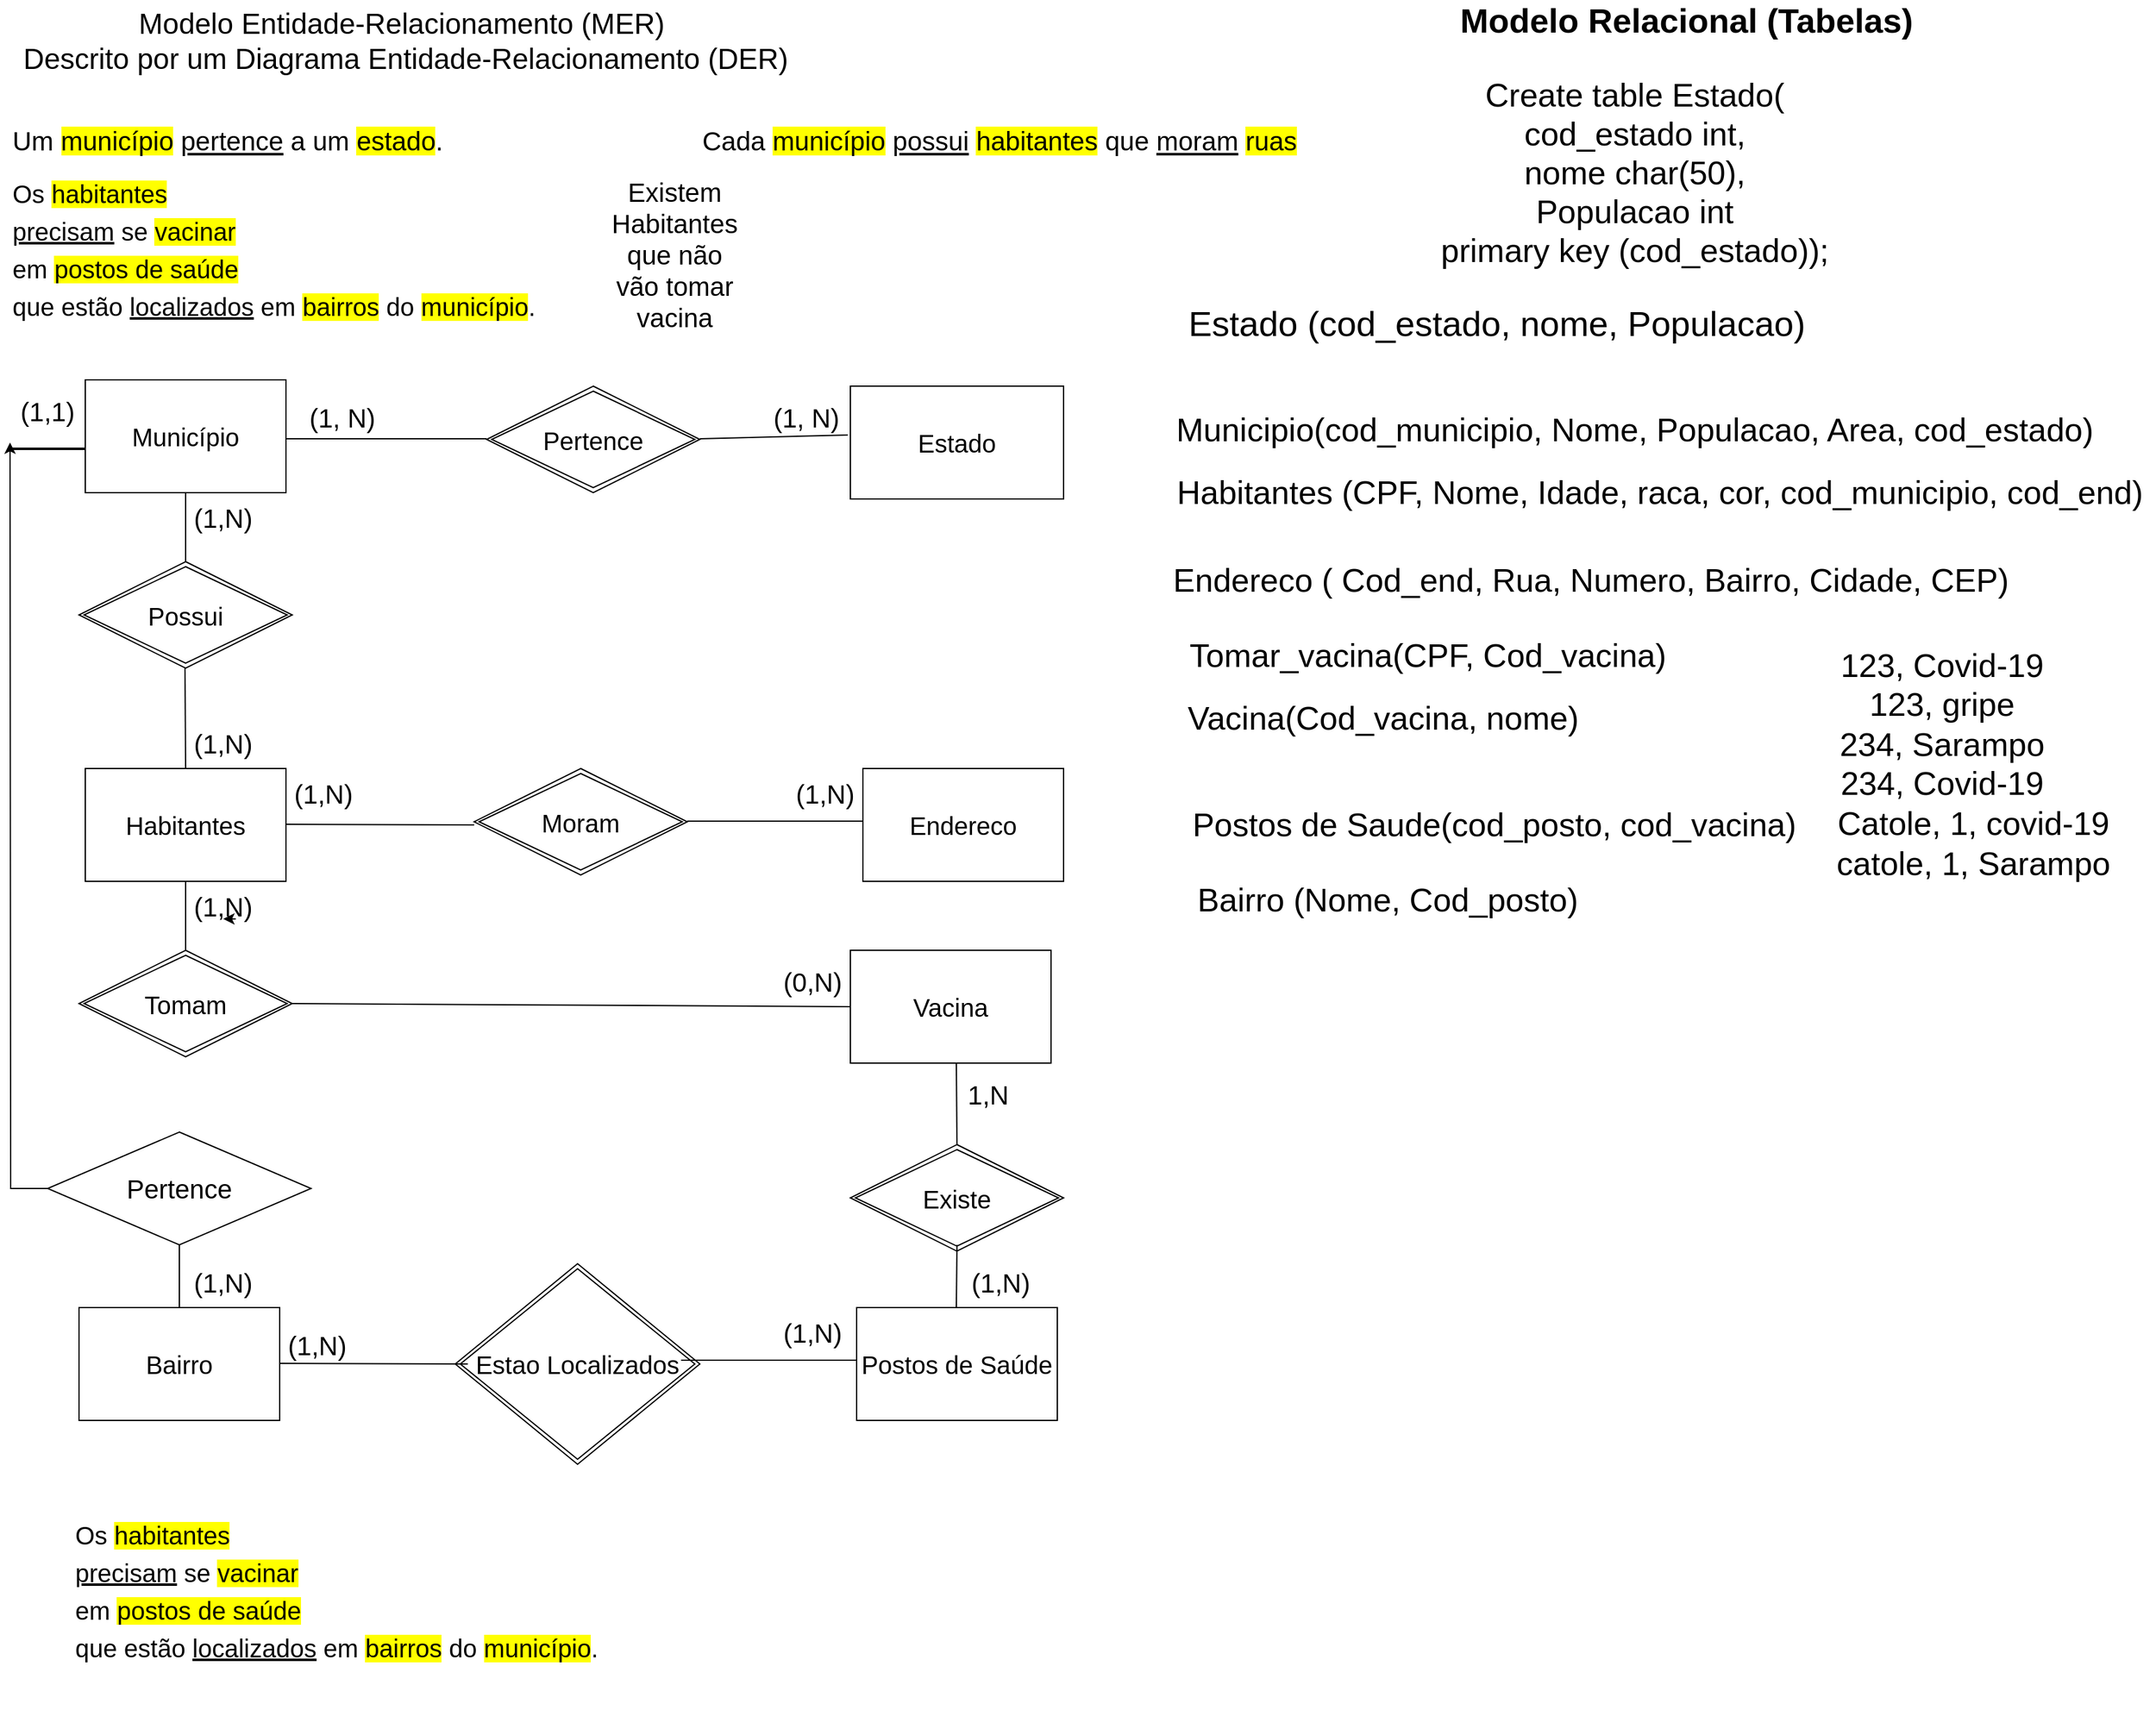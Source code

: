 <mxfile version="13.9.3" type="github" pages="2">
  <diagram id="R2lEEEUBdFMjLlhIrx00" name="DER-EstudoDirigido">
    <mxGraphModel dx="1426" dy="803" grid="1" gridSize="10" guides="1" tooltips="1" connect="1" arrows="1" fold="1" page="1" pageScale="1" pageWidth="2336" pageHeight="1654" math="0" shadow="0" extFonts="Permanent Marker^https://fonts.googleapis.com/css?family=Permanent+Marker">
      <root>
        <mxCell id="0" />
        <mxCell id="1" parent="0" />
        <mxCell id="zWw6YbuoIhfkc-IctaTn-1" value="Município" style="whiteSpace=wrap;html=1;align=center;fontSize=20;" parent="1" vertex="1">
          <mxGeometry x="130" y="320" width="160" height="90" as="geometry" />
        </mxCell>
        <mxCell id="zWw6YbuoIhfkc-IctaTn-2" value="Pertence" style="shape=rhombus;double=1;perimeter=rhombusPerimeter;whiteSpace=wrap;html=1;align=center;fontSize=20;" parent="1" vertex="1">
          <mxGeometry x="450" y="325" width="170" height="85" as="geometry" />
        </mxCell>
        <mxCell id="zWw6YbuoIhfkc-IctaTn-4" value="&lt;span lang=&quot;PT-BR&quot; style=&quot;font-size: 21px; font-family: calibri, sans-serif;&quot;&gt;Um &lt;span style=&quot;background: yellow; font-size: 21px;&quot;&gt;município&lt;/span&gt; &lt;u style=&quot;font-size: 21px;&quot;&gt;pertence&lt;/u&gt; a um &lt;span style=&quot;background: yellow; font-size: 21px;&quot;&gt;estado&lt;/span&gt;. &lt;/span&gt;" style="text;whiteSpace=wrap;html=1;fontSize=21;" parent="1" vertex="1">
          <mxGeometry x="70" y="110" width="450" height="40" as="geometry" />
        </mxCell>
        <mxCell id="zWw6YbuoIhfkc-IctaTn-5" value="&lt;span lang=&quot;PT-BR&quot; style=&quot;font-size: 21px; font-family: calibri, sans-serif;&quot;&gt;Cada &lt;span style=&quot;background: yellow; font-size: 21px;&quot;&gt;município&lt;/span&gt; &lt;u style=&quot;font-size: 21px;&quot;&gt;possui&lt;/u&gt; &lt;span style=&quot;background: yellow; font-size: 21px;&quot;&gt;habitantes&lt;/span&gt; que &lt;u style=&quot;font-size: 21px;&quot;&gt;moram&lt;/u&gt; &lt;span style=&quot;background: yellow; font-size: 21px;&quot;&gt;ruas&lt;/span&gt;&lt;/span&gt;" style="text;whiteSpace=wrap;html=1;fontSize=21;" parent="1" vertex="1">
          <mxGeometry x="620" y="110" width="590" height="40" as="geometry" />
        </mxCell>
        <mxCell id="zWw6YbuoIhfkc-IctaTn-6" value="&lt;p class=&quot;MsoNormal&quot; style=&quot;line-height: 150%&quot;&gt;&lt;span lang=&quot;PT-BR&quot;&gt;Os &lt;span style=&quot;background: yellow&quot;&gt;habitantes&lt;/span&gt;&#xa;&lt;u&gt;precisam&lt;/u&gt; se &lt;span style=&quot;background: yellow&quot;&gt;vacinar&lt;/span&gt;&#xa;em &lt;span style=&quot;background: yellow&quot;&gt;postos de saúde&lt;/span&gt;&#xa;que estão &lt;u&gt;localizados&lt;/u&gt; em &lt;span style=&quot;background: yellow&quot;&gt;bairros&lt;/span&gt; do &lt;span style=&quot;background: yellow&quot;&gt;município&lt;/span&gt;.&lt;/span&gt;&lt;/p&gt;" style="text;whiteSpace=wrap;html=1;fontSize=20;" parent="1" vertex="1">
          <mxGeometry x="70" y="130" width="1010" height="180" as="geometry" />
        </mxCell>
        <mxCell id="zWw6YbuoIhfkc-IctaTn-8" value="Estado" style="whiteSpace=wrap;html=1;align=center;fontSize=20;" parent="1" vertex="1">
          <mxGeometry x="740" y="325" width="170" height="90" as="geometry" />
        </mxCell>
        <mxCell id="zWw6YbuoIhfkc-IctaTn-13" value="" style="endArrow=none;html=1;rounded=0;fontSize=21;" parent="1" edge="1">
          <mxGeometry relative="1" as="geometry">
            <mxPoint x="290" y="367" as="sourcePoint" />
            <mxPoint x="450" y="367" as="targetPoint" />
          </mxGeometry>
        </mxCell>
        <mxCell id="zWw6YbuoIhfkc-IctaTn-14" value="" style="endArrow=none;html=1;rounded=0;fontSize=21;entryX=-0.012;entryY=0.433;entryDx=0;entryDy=0;entryPerimeter=0;" parent="1" target="zWw6YbuoIhfkc-IctaTn-8" edge="1">
          <mxGeometry relative="1" as="geometry">
            <mxPoint x="620" y="367" as="sourcePoint" />
            <mxPoint x="750" y="367" as="targetPoint" />
          </mxGeometry>
        </mxCell>
        <mxCell id="zWw6YbuoIhfkc-IctaTn-17" value="Habitantes" style="whiteSpace=wrap;html=1;align=center;fontSize=20;" parent="1" vertex="1">
          <mxGeometry x="130" y="630" width="160" height="90" as="geometry" />
        </mxCell>
        <mxCell id="zWw6YbuoIhfkc-IctaTn-18" value="Endereco" style="whiteSpace=wrap;html=1;align=center;fontSize=20;" parent="1" vertex="1">
          <mxGeometry x="750" y="630" width="160" height="90" as="geometry" />
        </mxCell>
        <mxCell id="zWw6YbuoIhfkc-IctaTn-19" value="Moram" style="shape=rhombus;double=1;perimeter=rhombusPerimeter;whiteSpace=wrap;html=1;align=center;fontSize=20;" parent="1" vertex="1">
          <mxGeometry x="440" y="630" width="170" height="85" as="geometry" />
        </mxCell>
        <mxCell id="zWw6YbuoIhfkc-IctaTn-20" value="Possui" style="shape=rhombus;double=1;perimeter=rhombusPerimeter;whiteSpace=wrap;html=1;align=center;fontSize=20;" parent="1" vertex="1">
          <mxGeometry x="125" y="465" width="170" height="85" as="geometry" />
        </mxCell>
        <mxCell id="zWw6YbuoIhfkc-IctaTn-23" value="" style="endArrow=none;html=1;rounded=0;fontSize=21;exitX=0.5;exitY=1;exitDx=0;exitDy=0;" parent="1" source="zWw6YbuoIhfkc-IctaTn-1" target="zWw6YbuoIhfkc-IctaTn-20" edge="1">
          <mxGeometry relative="1" as="geometry">
            <mxPoint x="220" y="420" as="sourcePoint" />
            <mxPoint x="340" y="420" as="targetPoint" />
          </mxGeometry>
        </mxCell>
        <mxCell id="zWw6YbuoIhfkc-IctaTn-24" value="" style="endArrow=none;html=1;rounded=0;fontSize=21;exitX=0.5;exitY=1;exitDx=0;exitDy=0;entryX=0.5;entryY=0;entryDx=0;entryDy=0;" parent="1" target="zWw6YbuoIhfkc-IctaTn-17" edge="1">
          <mxGeometry relative="1" as="geometry">
            <mxPoint x="209.5" y="550" as="sourcePoint" />
            <mxPoint x="209.5" y="605" as="targetPoint" />
          </mxGeometry>
        </mxCell>
        <mxCell id="zWw6YbuoIhfkc-IctaTn-25" value="" style="endArrow=none;html=1;rounded=0;fontSize=21;" parent="1" edge="1">
          <mxGeometry relative="1" as="geometry">
            <mxPoint x="290" y="674.5" as="sourcePoint" />
            <mxPoint x="440" y="675" as="targetPoint" />
          </mxGeometry>
        </mxCell>
        <mxCell id="zWw6YbuoIhfkc-IctaTn-26" value="" style="endArrow=none;html=1;rounded=0;fontSize=21;" parent="1" edge="1">
          <mxGeometry relative="1" as="geometry">
            <mxPoint x="610" y="672" as="sourcePoint" />
            <mxPoint x="750" y="672" as="targetPoint" />
          </mxGeometry>
        </mxCell>
        <mxCell id="zWw6YbuoIhfkc-IctaTn-30" value="Vacina" style="whiteSpace=wrap;html=1;align=center;fontSize=20;" parent="1" vertex="1">
          <mxGeometry x="740" y="775" width="160" height="90" as="geometry" />
        </mxCell>
        <mxCell id="zWw6YbuoIhfkc-IctaTn-31" value="Tomam" style="shape=rhombus;double=1;perimeter=rhombusPerimeter;whiteSpace=wrap;html=1;align=center;fontSize=20;" parent="1" vertex="1">
          <mxGeometry x="125" y="775" width="170" height="85" as="geometry" />
        </mxCell>
        <mxCell id="zWw6YbuoIhfkc-IctaTn-32" value="" style="endArrow=none;html=1;rounded=0;fontSize=21;exitX=0.5;exitY=1;exitDx=0;exitDy=0;" parent="1" target="zWw6YbuoIhfkc-IctaTn-31" edge="1">
          <mxGeometry relative="1" as="geometry">
            <mxPoint x="210" y="720" as="sourcePoint" />
            <mxPoint x="340" y="730" as="targetPoint" />
          </mxGeometry>
        </mxCell>
        <mxCell id="zWw6YbuoIhfkc-IctaTn-33" value="" style="endArrow=none;html=1;rounded=0;fontSize=21;exitX=1;exitY=0.5;exitDx=0;exitDy=0;" parent="1" source="zWw6YbuoIhfkc-IctaTn-31" edge="1">
          <mxGeometry relative="1" as="geometry">
            <mxPoint x="300" y="820" as="sourcePoint" />
            <mxPoint x="740" y="820" as="targetPoint" />
          </mxGeometry>
        </mxCell>
        <mxCell id="zWw6YbuoIhfkc-IctaTn-35" value="Postos de Saúde" style="whiteSpace=wrap;html=1;align=center;fontSize=20;" parent="1" vertex="1">
          <mxGeometry x="745" y="1060" width="160" height="90" as="geometry" />
        </mxCell>
        <mxCell id="zWw6YbuoIhfkc-IctaTn-36" value="Existe" style="shape=rhombus;double=1;perimeter=rhombusPerimeter;whiteSpace=wrap;html=1;align=center;fontSize=20;" parent="1" vertex="1">
          <mxGeometry x="740" y="930" width="170" height="85" as="geometry" />
        </mxCell>
        <mxCell id="zWw6YbuoIhfkc-IctaTn-40" value="&lt;p class=&quot;MsoNormal&quot; style=&quot;line-height: 150%&quot;&gt;&lt;span lang=&quot;PT-BR&quot;&gt;Os &lt;span style=&quot;background: yellow&quot;&gt;habitantes&lt;/span&gt;&#xa;&lt;u&gt;precisam&lt;/u&gt; se &lt;span style=&quot;background: yellow&quot;&gt;vacinar&lt;/span&gt;&#xa;em &lt;span style=&quot;background: yellow&quot;&gt;postos de saúde&lt;/span&gt;&#xa;que estão &lt;u&gt;localizados&lt;/u&gt; em &lt;span style=&quot;background: yellow&quot;&gt;bairros&lt;/span&gt; do &lt;span style=&quot;background: yellow&quot;&gt;município&lt;/span&gt;.&lt;/span&gt;&lt;/p&gt;" style="text;whiteSpace=wrap;html=1;fontSize=20;" parent="1" vertex="1">
          <mxGeometry x="120" y="1200" width="1010" height="180" as="geometry" />
        </mxCell>
        <mxCell id="zWw6YbuoIhfkc-IctaTn-42" value="" style="endArrow=none;html=1;rounded=0;fontSize=21;exitX=0.5;exitY=1;exitDx=0;exitDy=0;entryX=0.5;entryY=0;entryDx=0;entryDy=0;" parent="1" target="zWw6YbuoIhfkc-IctaTn-36" edge="1">
          <mxGeometry relative="1" as="geometry">
            <mxPoint x="824.5" y="865" as="sourcePoint" />
            <mxPoint x="824.5" y="920" as="targetPoint" />
          </mxGeometry>
        </mxCell>
        <mxCell id="zWw6YbuoIhfkc-IctaTn-43" value="" style="endArrow=none;html=1;rounded=0;fontSize=21;" parent="1" edge="1">
          <mxGeometry relative="1" as="geometry">
            <mxPoint x="825" y="1010" as="sourcePoint" />
            <mxPoint x="824.5" y="1060" as="targetPoint" />
          </mxGeometry>
        </mxCell>
        <mxCell id="zWw6YbuoIhfkc-IctaTn-45" value="Bairro" style="whiteSpace=wrap;html=1;align=center;fontSize=20;" parent="1" vertex="1">
          <mxGeometry x="125" y="1060" width="160" height="90" as="geometry" />
        </mxCell>
        <mxCell id="zWw6YbuoIhfkc-IctaTn-47" value="Estao Localizados" style="shape=rhombus;double=1;perimeter=rhombusPerimeter;whiteSpace=wrap;html=1;align=center;fontSize=20;" parent="1" vertex="1">
          <mxGeometry x="425" y="1025" width="195" height="160" as="geometry" />
        </mxCell>
        <mxCell id="zWw6YbuoIhfkc-IctaTn-48" value="" style="endArrow=none;html=1;rounded=0;fontSize=21;" parent="1" edge="1">
          <mxGeometry relative="1" as="geometry">
            <mxPoint x="285" y="1104.5" as="sourcePoint" />
            <mxPoint x="435" y="1105" as="targetPoint" />
          </mxGeometry>
        </mxCell>
        <mxCell id="zWw6YbuoIhfkc-IctaTn-49" value="" style="endArrow=none;html=1;rounded=0;fontSize=21;" parent="1" edge="1">
          <mxGeometry relative="1" as="geometry">
            <mxPoint x="605" y="1102" as="sourcePoint" />
            <mxPoint x="745" y="1102" as="targetPoint" />
          </mxGeometry>
        </mxCell>
        <mxCell id="zWw6YbuoIhfkc-IctaTn-54" style="edgeStyle=orthogonalEdgeStyle;rounded=0;orthogonalLoop=1;jettySize=auto;html=1;fontSize=21;" parent="1" source="zWw6YbuoIhfkc-IctaTn-50" edge="1">
          <mxGeometry relative="1" as="geometry">
            <mxPoint x="70" y="370" as="targetPoint" />
          </mxGeometry>
        </mxCell>
        <mxCell id="zWw6YbuoIhfkc-IctaTn-50" value="Pertence" style="shape=rhombus;perimeter=rhombusPerimeter;whiteSpace=wrap;html=1;align=center;fontSize=21;" parent="1" vertex="1">
          <mxGeometry x="100" y="920" width="210" height="90" as="geometry" />
        </mxCell>
        <mxCell id="zWw6YbuoIhfkc-IctaTn-51" value="" style="endArrow=none;html=1;rounded=0;fontSize=21;exitX=0.5;exitY=0;exitDx=0;exitDy=0;entryX=0.5;entryY=1;entryDx=0;entryDy=0;" parent="1" source="zWw6YbuoIhfkc-IctaTn-45" target="zWw6YbuoIhfkc-IctaTn-50" edge="1">
          <mxGeometry relative="1" as="geometry">
            <mxPoint x="420" y="900" as="sourcePoint" />
            <mxPoint x="580" y="900" as="targetPoint" />
          </mxGeometry>
        </mxCell>
        <mxCell id="zWw6YbuoIhfkc-IctaTn-55" value="" style="line;strokeWidth=2;html=1;fontSize=21;" parent="1" vertex="1">
          <mxGeometry x="70" y="370" width="60" height="10" as="geometry" />
        </mxCell>
        <mxCell id="zWw6YbuoIhfkc-IctaTn-56" value="(1, N)" style="text;html=1;strokeColor=none;fillColor=none;align=center;verticalAlign=middle;whiteSpace=wrap;rounded=0;fontSize=21;" parent="1" vertex="1">
          <mxGeometry x="270" y="340" width="130" height="20" as="geometry" />
        </mxCell>
        <mxCell id="zWw6YbuoIhfkc-IctaTn-57" value="(1, N)" style="text;html=1;strokeColor=none;fillColor=none;align=center;verticalAlign=middle;whiteSpace=wrap;rounded=0;fontSize=21;" parent="1" vertex="1">
          <mxGeometry x="640" y="340" width="130" height="20" as="geometry" />
        </mxCell>
        <mxCell id="zWw6YbuoIhfkc-IctaTn-58" value="(1,N)" style="text;html=1;strokeColor=none;fillColor=none;align=center;verticalAlign=middle;whiteSpace=wrap;rounded=0;fontSize=21;" parent="1" vertex="1">
          <mxGeometry x="220" y="420" width="40" height="20" as="geometry" />
        </mxCell>
        <mxCell id="zWw6YbuoIhfkc-IctaTn-59" value="(1,N)" style="text;html=1;strokeColor=none;fillColor=none;align=center;verticalAlign=middle;whiteSpace=wrap;rounded=0;fontSize=21;" parent="1" vertex="1">
          <mxGeometry x="220" y="600" width="40" height="20" as="geometry" />
        </mxCell>
        <mxCell id="zWw6YbuoIhfkc-IctaTn-60" value="(1,N)" style="text;html=1;strokeColor=none;fillColor=none;align=center;verticalAlign=middle;whiteSpace=wrap;rounded=0;fontSize=21;" parent="1" vertex="1">
          <mxGeometry x="300" y="640" width="40" height="20" as="geometry" />
        </mxCell>
        <mxCell id="zWw6YbuoIhfkc-IctaTn-61" value="(1,N)" style="text;html=1;strokeColor=none;fillColor=none;align=center;verticalAlign=middle;whiteSpace=wrap;rounded=0;fontSize=21;" parent="1" vertex="1">
          <mxGeometry x="700" y="640" width="40" height="20" as="geometry" />
        </mxCell>
        <mxCell id="zWw6YbuoIhfkc-IctaTn-64" style="edgeStyle=orthogonalEdgeStyle;rounded=0;orthogonalLoop=1;jettySize=auto;html=1;exitX=0.75;exitY=1;exitDx=0;exitDy=0;fontSize=21;" parent="1" source="zWw6YbuoIhfkc-IctaTn-62" edge="1">
          <mxGeometry relative="1" as="geometry">
            <mxPoint x="240" y="750" as="targetPoint" />
          </mxGeometry>
        </mxCell>
        <mxCell id="zWw6YbuoIhfkc-IctaTn-62" value="(1,N)" style="text;html=1;strokeColor=none;fillColor=none;align=center;verticalAlign=middle;whiteSpace=wrap;rounded=0;fontSize=21;" parent="1" vertex="1">
          <mxGeometry x="220" y="730" width="40" height="20" as="geometry" />
        </mxCell>
        <mxCell id="zWw6YbuoIhfkc-IctaTn-63" value="(0,N)" style="text;html=1;strokeColor=none;fillColor=none;align=center;verticalAlign=middle;whiteSpace=wrap;rounded=0;fontSize=21;" parent="1" vertex="1">
          <mxGeometry x="690" y="790" width="40" height="20" as="geometry" />
        </mxCell>
        <mxCell id="zWw6YbuoIhfkc-IctaTn-65" value="Existem Habitantes que não vão tomar vacina" style="text;html=1;strokeColor=none;fillColor=none;align=center;verticalAlign=middle;whiteSpace=wrap;rounded=0;fontSize=21;" parent="1" vertex="1">
          <mxGeometry x="580" y="210" width="40" height="20" as="geometry" />
        </mxCell>
        <mxCell id="zWw6YbuoIhfkc-IctaTn-66" value="1,N" style="text;html=1;strokeColor=none;fillColor=none;align=center;verticalAlign=middle;whiteSpace=wrap;rounded=0;fontSize=21;" parent="1" vertex="1">
          <mxGeometry x="830" y="880" width="40" height="20" as="geometry" />
        </mxCell>
        <mxCell id="zWw6YbuoIhfkc-IctaTn-67" value="(1,N)" style="text;html=1;strokeColor=none;fillColor=none;align=center;verticalAlign=middle;whiteSpace=wrap;rounded=0;fontSize=21;" parent="1" vertex="1">
          <mxGeometry x="840" y="1030" width="40" height="20" as="geometry" />
        </mxCell>
        <mxCell id="zWw6YbuoIhfkc-IctaTn-68" value="(1,N)" style="text;html=1;strokeColor=none;fillColor=none;align=center;verticalAlign=middle;whiteSpace=wrap;rounded=0;fontSize=21;" parent="1" vertex="1">
          <mxGeometry x="690" y="1070" width="40" height="20" as="geometry" />
        </mxCell>
        <mxCell id="zWw6YbuoIhfkc-IctaTn-69" value="(1,N)" style="text;html=1;strokeColor=none;fillColor=none;align=center;verticalAlign=middle;whiteSpace=wrap;rounded=0;fontSize=21;" parent="1" vertex="1">
          <mxGeometry x="295" y="1080" width="40" height="20" as="geometry" />
        </mxCell>
        <mxCell id="zWw6YbuoIhfkc-IctaTn-70" value="(1,N)" style="text;html=1;strokeColor=none;fillColor=none;align=center;verticalAlign=middle;whiteSpace=wrap;rounded=0;fontSize=21;" parent="1" vertex="1">
          <mxGeometry x="220" y="1030" width="40" height="20" as="geometry" />
        </mxCell>
        <mxCell id="zWw6YbuoIhfkc-IctaTn-71" value="(1,1)" style="text;html=1;strokeColor=none;fillColor=none;align=center;verticalAlign=middle;whiteSpace=wrap;rounded=0;fontSize=21;" parent="1" vertex="1">
          <mxGeometry x="80" y="320" width="40" height="50" as="geometry" />
        </mxCell>
        <mxCell id="rkR8vYpSUXpEBcB3kPm6-1" value="&lt;font style=&quot;font-size: 23px&quot;&gt;Modelo Entidade-Relacionamento (MER)&amp;nbsp;&lt;br&gt;Descrito por um Diagrama Entidade-Relacionamento (DER)&lt;br&gt;&lt;/font&gt;" style="text;html=1;align=center;verticalAlign=middle;resizable=0;points=[];autosize=1;" vertex="1" parent="1">
          <mxGeometry x="70" y="30" width="630" height="40" as="geometry" />
        </mxCell>
        <mxCell id="rkR8vYpSUXpEBcB3kPm6-2" value="&lt;font style=&quot;font-size: 27px&quot;&gt;&lt;b&gt;Modelo Relacional (Tabelas)&amp;nbsp;&lt;br&gt;&lt;/b&gt;&lt;br&gt;&lt;/font&gt;" style="text;html=1;align=center;verticalAlign=middle;resizable=0;points=[];autosize=1;" vertex="1" parent="1">
          <mxGeometry x="1220" y="30" width="380" height="40" as="geometry" />
        </mxCell>
        <mxCell id="rkR8vYpSUXpEBcB3kPm6-3" value="&lt;font style=&quot;font-size: 28px&quot;&gt;Estado (cod_estado, nome, Populacao)&lt;/font&gt;" style="text;html=1;align=center;verticalAlign=middle;resizable=0;points=[];autosize=1;" vertex="1" parent="1">
          <mxGeometry x="1000" y="260" width="510" height="30" as="geometry" />
        </mxCell>
        <mxCell id="rkR8vYpSUXpEBcB3kPm6-4" value="Municipio(cod_municipio, Nome, Populacao, Area, cod_estado)" style="text;html=1;align=center;verticalAlign=middle;resizable=0;points=[];autosize=1;fontSize=26;" vertex="1" parent="1">
          <mxGeometry x="990" y="340" width="750" height="40" as="geometry" />
        </mxCell>
        <mxCell id="rkR8vYpSUXpEBcB3kPm6-5" value="Habitantes (CPF, Nome, Idade, raca, cor, cod_municipio, cod_end)" style="text;html=1;align=center;verticalAlign=middle;resizable=0;points=[];autosize=1;fontSize=26;" vertex="1" parent="1">
          <mxGeometry x="990" y="390" width="790" height="40" as="geometry" />
        </mxCell>
        <mxCell id="rkR8vYpSUXpEBcB3kPm6-6" value="Endereco ( Cod_end, Rua, Numero, Bairro, Cidade, CEP)" style="text;html=1;align=center;verticalAlign=middle;resizable=0;points=[];autosize=1;fontSize=26;" vertex="1" parent="1">
          <mxGeometry x="990" y="460" width="680" height="40" as="geometry" />
        </mxCell>
        <mxCell id="rkR8vYpSUXpEBcB3kPm6-7" value="Vacina(Cod_vacina, nome)&amp;nbsp;" style="text;html=1;align=center;verticalAlign=middle;resizable=0;points=[];autosize=1;fontSize=26;" vertex="1" parent="1">
          <mxGeometry x="1003" y="570" width="330" height="40" as="geometry" />
        </mxCell>
        <mxCell id="rkR8vYpSUXpEBcB3kPm6-8" value="Postos de Saude(cod_posto, cod_vacina)" style="text;html=1;align=center;verticalAlign=middle;resizable=0;points=[];autosize=1;fontSize=26;" vertex="1" parent="1">
          <mxGeometry x="1003" y="655" width="500" height="40" as="geometry" />
        </mxCell>
        <mxCell id="rkR8vYpSUXpEBcB3kPm6-9" value="Bairro (Nome, Cod_posto)" style="text;html=1;align=center;verticalAlign=middle;resizable=0;points=[];autosize=1;fontSize=26;" vertex="1" parent="1">
          <mxGeometry x="1008" y="715" width="320" height="40" as="geometry" />
        </mxCell>
        <mxCell id="rkR8vYpSUXpEBcB3kPm6-13" value="Tomar_vacina(CPF, Cod_vacina)" style="text;html=1;align=center;verticalAlign=middle;resizable=0;points=[];autosize=1;fontSize=26;" vertex="1" parent="1">
          <mxGeometry x="1000" y="520" width="400" height="40" as="geometry" />
        </mxCell>
        <mxCell id="rkR8vYpSUXpEBcB3kPm6-14" value="123, Covid-19&lt;br&gt;123, gripe&lt;br&gt;234, Sarampo&lt;br&gt;234, Covid-19" style="text;html=1;align=center;verticalAlign=middle;resizable=0;points=[];autosize=1;fontSize=26;" vertex="1" parent="1">
          <mxGeometry x="1520" y="530" width="180" height="130" as="geometry" />
        </mxCell>
        <mxCell id="rkR8vYpSUXpEBcB3kPm6-15" value="Catole, 1, covid-19&lt;br&gt;catole, 1, Sarampo" style="text;html=1;align=center;verticalAlign=middle;resizable=0;points=[];autosize=1;fontSize=26;" vertex="1" parent="1">
          <mxGeometry x="1520" y="655" width="230" height="70" as="geometry" />
        </mxCell>
        <mxCell id="rkR8vYpSUXpEBcB3kPm6-16" value="Create table Estado(&lt;br&gt;cod_estado int,&lt;br&gt;nome char(50),&lt;br&gt;Populacao int&lt;br&gt;primary key (cod_estado));&lt;br&gt;" style="text;html=1;align=center;verticalAlign=middle;resizable=0;points=[];autosize=1;fontSize=26;" vertex="1" parent="1">
          <mxGeometry x="1205" y="75" width="320" height="160" as="geometry" />
        </mxCell>
      </root>
    </mxGraphModel>
  </diagram>
  <diagram id="x2edP44dpFyP2OcJ8P4P" name="DER-WebNoticias">
    <mxGraphModel dx="983" dy="514" grid="1" gridSize="10" guides="1" tooltips="1" connect="1" arrows="1" fold="1" page="1" pageScale="1" pageWidth="2336" pageHeight="1654" math="0" shadow="0">
      <root>
        <mxCell id="kRdrzXDOWAMrlyvCGJVJ-0" />
        <mxCell id="kRdrzXDOWAMrlyvCGJVJ-1" parent="kRdrzXDOWAMrlyvCGJVJ-0" />
        <mxCell id="kRdrzXDOWAMrlyvCGJVJ-3" value="&lt;p class=&quot;MsoNormal&quot; style=&quot;line-height: 150%&quot;&gt;&lt;span lang=&quot;PT-BR&quot;&gt;Os &lt;span style=&quot;background: yellow&quot;&gt;usuários&lt;/span&gt;&#xa;devem ser capazes de se &lt;u&gt;inscrever&lt;/u&gt; em &lt;span style=&quot;background: yellow&quot;&gt;grupos de&lt;span&gt;&amp;nbsp; &lt;/span&gt;notícias&lt;/span&gt;&#xa;, e &lt;u&gt;navegar&lt;/u&gt; por &lt;span style=&quot;background: yellow&quot;&gt;artigos&lt;/span&gt;&#xa;nos &lt;span style=&quot;background: yellow&quot;&gt;grupos.&lt;/span&gt;&lt;/span&gt;&lt;/p&gt;&#xa;&#xa;&lt;p class=&quot;MsoNormal&quot; style=&quot;line-height: 150%&quot;&gt;&lt;span lang=&quot;PT-BR&quot;&gt;O &lt;span style=&quot;background: yellow&quot;&gt;Sistema&lt;/span&gt; &lt;u&gt;acompanha&lt;/u&gt;&#xa;quais &lt;span style=&quot;background: yellow&quot;&gt;artigos&lt;/span&gt; &lt;u&gt;foram&lt;/u&gt;&#xa;&lt;span style=&quot;background: yellow&quot;&gt;lidos&lt;/span&gt; por um &lt;span style=&quot;background: yellow&quot;&gt;usuário&lt;/span&gt;, para que não&#xa;sejam exibidos novamente.&lt;/span&gt;&lt;/p&gt;&#xa;&#xa;&lt;p class=&quot;MsoNormal&quot; style=&quot;line-height: 150%&quot;&gt;&lt;span lang=&quot;PT-BR&quot;&gt;Ofereça também, uma &lt;span style=&quot;background: yellow&quot;&gt;pesquisa&lt;/span&gt;&#xa;de &lt;span style=&quot;background: yellow&quot;&gt;artigos antigos&lt;/span&gt;.&lt;/span&gt;&lt;/p&gt;&#xa;&#xa;&lt;p class=&quot;MsoNormal&quot; style=&quot;line-height: 150%&quot;&gt;&lt;span lang=&quot;PT-BR&quot;&gt;O Sistema oferece um &lt;span style=&quot;background: yellow&quot;&gt;Sistema&lt;/span&gt;&#xa;para &lt;u&gt;avaliação&lt;/u&gt; de &lt;span style=&quot;background: yellow&quot;&gt;artigos&lt;/span&gt;,&#xa;de modo que aqueles com &lt;span style=&quot;background: yellow&quot;&gt;maior&#xa;avaliação&lt;/span&gt; sejam &lt;span style=&quot;background: yellow&quot;&gt;destacados&lt;/span&gt;,&#xa;permitindo o leitor ocupado pule os artigos com &lt;span style=&quot;background: yellow&quot;&gt;avaliação inferior&lt;/span&gt;.&lt;/span&gt;&lt;/p&gt;" style="text;whiteSpace=wrap;html=1;fontSize=21;" parent="kRdrzXDOWAMrlyvCGJVJ-1" vertex="1">
          <mxGeometry x="150" y="80" width="570" height="860" as="geometry" />
        </mxCell>
        <mxCell id="kRdrzXDOWAMrlyvCGJVJ-13" style="edgeStyle=orthogonalEdgeStyle;rounded=0;orthogonalLoop=1;jettySize=auto;html=1;fontSize=21;entryX=0;entryY=0.5;entryDx=0;entryDy=0;" parent="kRdrzXDOWAMrlyvCGJVJ-1" source="kRdrzXDOWAMrlyvCGJVJ-4" target="kRdrzXDOWAMrlyvCGJVJ-12" edge="1">
          <mxGeometry relative="1" as="geometry">
            <Array as="points">
              <mxPoint x="665" y="300" />
              <mxPoint x="785" y="300" />
              <mxPoint x="785" y="352" />
            </Array>
          </mxGeometry>
        </mxCell>
        <mxCell id="kRdrzXDOWAMrlyvCGJVJ-4" value="Usuário" style="whiteSpace=wrap;html=1;align=center;fontSize=21;" parent="kRdrzXDOWAMrlyvCGJVJ-1" vertex="1">
          <mxGeometry x="590" y="200" width="150" height="60" as="geometry" />
        </mxCell>
        <mxCell id="kRdrzXDOWAMrlyvCGJVJ-5" value="Grupos de Notícias" style="whiteSpace=wrap;html=1;align=center;fontSize=21;" parent="kRdrzXDOWAMrlyvCGJVJ-1" vertex="1">
          <mxGeometry x="1040" y="192.5" width="140" height="70" as="geometry" />
        </mxCell>
        <mxCell id="kRdrzXDOWAMrlyvCGJVJ-7" value="Inscrever" style="shape=rhombus;perimeter=rhombusPerimeter;whiteSpace=wrap;html=1;align=center;fontSize=21;" parent="kRdrzXDOWAMrlyvCGJVJ-1" vertex="1">
          <mxGeometry x="830" y="197.5" width="130" height="65" as="geometry" />
        </mxCell>
        <mxCell id="kRdrzXDOWAMrlyvCGJVJ-9" value="" style="endArrow=none;html=1;fontSize=21;exitX=0;exitY=0.5;exitDx=0;exitDy=0;entryX=1;entryY=0.5;entryDx=0;entryDy=0;" parent="kRdrzXDOWAMrlyvCGJVJ-1" source="kRdrzXDOWAMrlyvCGJVJ-7" target="kRdrzXDOWAMrlyvCGJVJ-4" edge="1">
          <mxGeometry width="50" height="50" relative="1" as="geometry">
            <mxPoint x="690" y="300" as="sourcePoint" />
            <mxPoint x="740" y="250" as="targetPoint" />
            <Array as="points" />
          </mxGeometry>
        </mxCell>
        <mxCell id="kRdrzXDOWAMrlyvCGJVJ-10" value="" style="endArrow=none;html=1;fontSize=21;exitX=1;exitY=0.5;exitDx=0;exitDy=0;" parent="kRdrzXDOWAMrlyvCGJVJ-1" source="kRdrzXDOWAMrlyvCGJVJ-7" edge="1">
          <mxGeometry width="50" height="50" relative="1" as="geometry">
            <mxPoint x="690" y="300" as="sourcePoint" />
            <mxPoint x="1040" y="228" as="targetPoint" />
          </mxGeometry>
        </mxCell>
        <mxCell id="kRdrzXDOWAMrlyvCGJVJ-11" value="Artigo" style="whiteSpace=wrap;html=1;align=center;fontSize=21;" parent="kRdrzXDOWAMrlyvCGJVJ-1" vertex="1">
          <mxGeometry x="1060" y="445" width="150" height="105" as="geometry" />
        </mxCell>
        <mxCell id="kRdrzXDOWAMrlyvCGJVJ-15" style="edgeStyle=orthogonalEdgeStyle;rounded=0;orthogonalLoop=1;jettySize=auto;html=1;exitX=0.5;exitY=1;exitDx=0;exitDy=0;entryX=0;entryY=0.5;entryDx=0;entryDy=0;fontSize=21;" parent="kRdrzXDOWAMrlyvCGJVJ-1" source="kRdrzXDOWAMrlyvCGJVJ-12" target="kRdrzXDOWAMrlyvCGJVJ-11" edge="1">
          <mxGeometry relative="1" as="geometry" />
        </mxCell>
        <mxCell id="kRdrzXDOWAMrlyvCGJVJ-12" value="Navegam" style="shape=rhombus;perimeter=rhombusPerimeter;whiteSpace=wrap;html=1;align=center;fontSize=21;" parent="kRdrzXDOWAMrlyvCGJVJ-1" vertex="1">
          <mxGeometry x="830" y="320" width="130" height="65" as="geometry" />
        </mxCell>
        <mxCell id="kRdrzXDOWAMrlyvCGJVJ-16" value="Pentencem" style="shape=rhombus;perimeter=rhombusPerimeter;whiteSpace=wrap;html=1;align=center;fontSize=21;" parent="kRdrzXDOWAMrlyvCGJVJ-1" vertex="1">
          <mxGeometry x="1050" y="310" width="150" height="70" as="geometry" />
        </mxCell>
        <mxCell id="kRdrzXDOWAMrlyvCGJVJ-17" value="" style="endArrow=none;html=1;rounded=0;fontSize=21;entryX=0.5;entryY=1;entryDx=0;entryDy=0;exitX=0.464;exitY=0.071;exitDx=0;exitDy=0;exitPerimeter=0;" parent="kRdrzXDOWAMrlyvCGJVJ-1" source="kRdrzXDOWAMrlyvCGJVJ-11" target="kRdrzXDOWAMrlyvCGJVJ-16" edge="1">
          <mxGeometry relative="1" as="geometry">
            <mxPoint x="1120" y="440" as="sourcePoint" />
            <mxPoint x="790" y="280" as="targetPoint" />
            <Array as="points" />
          </mxGeometry>
        </mxCell>
        <mxCell id="kRdrzXDOWAMrlyvCGJVJ-18" value="" style="endArrow=none;html=1;rounded=0;fontSize=21;entryX=0.547;entryY=1.016;entryDx=0;entryDy=0;exitX=0.5;exitY=0;exitDx=0;exitDy=0;entryPerimeter=0;" parent="kRdrzXDOWAMrlyvCGJVJ-1" source="kRdrzXDOWAMrlyvCGJVJ-16" target="kRdrzXDOWAMrlyvCGJVJ-5" edge="1">
          <mxGeometry relative="1" as="geometry">
            <mxPoint x="1134.96" y="459.97" as="sourcePoint" />
            <mxPoint x="1135" y="390" as="targetPoint" />
            <Array as="points" />
          </mxGeometry>
        </mxCell>
        <mxCell id="kRdrzXDOWAMrlyvCGJVJ-38" style="edgeStyle=orthogonalEdgeStyle;rounded=0;orthogonalLoop=1;jettySize=auto;html=1;exitX=0.5;exitY=1;exitDx=0;exitDy=0;fontSize=21;" parent="kRdrzXDOWAMrlyvCGJVJ-1" source="kRdrzXDOWAMrlyvCGJVJ-19" target="kRdrzXDOWAMrlyvCGJVJ-37" edge="1">
          <mxGeometry relative="1" as="geometry">
            <mxPoint x="750" y="680" as="targetPoint" />
          </mxGeometry>
        </mxCell>
        <mxCell id="kRdrzXDOWAMrlyvCGJVJ-42" style="edgeStyle=orthogonalEdgeStyle;rounded=0;orthogonalLoop=1;jettySize=auto;html=1;exitX=0.5;exitY=0;exitDx=0;exitDy=0;fontSize=21;" parent="kRdrzXDOWAMrlyvCGJVJ-1" source="kRdrzXDOWAMrlyvCGJVJ-19" target="kRdrzXDOWAMrlyvCGJVJ-41" edge="1">
          <mxGeometry relative="1" as="geometry" />
        </mxCell>
        <mxCell id="kRdrzXDOWAMrlyvCGJVJ-19" value="Sistema" style="whiteSpace=wrap;html=1;align=center;fontSize=21;" parent="kRdrzXDOWAMrlyvCGJVJ-1" vertex="1">
          <mxGeometry x="630" y="536.25" width="150" height="60" as="geometry" />
        </mxCell>
        <mxCell id="kRdrzXDOWAMrlyvCGJVJ-22" style="edgeStyle=orthogonalEdgeStyle;rounded=0;orthogonalLoop=1;jettySize=auto;html=1;exitX=1;exitY=0.5;exitDx=0;exitDy=0;fontSize=21;" parent="kRdrzXDOWAMrlyvCGJVJ-1" source="kRdrzXDOWAMrlyvCGJVJ-20" edge="1">
          <mxGeometry relative="1" as="geometry">
            <mxPoint x="1060" y="500" as="targetPoint" />
            <Array as="points">
              <mxPoint x="1025" y="528" />
              <mxPoint x="1025" y="500" />
              <mxPoint x="1060" y="500" />
              <mxPoint x="1060" y="515" />
            </Array>
          </mxGeometry>
        </mxCell>
        <mxCell id="kRdrzXDOWAMrlyvCGJVJ-20" value="Monitora" style="shape=rhombus;perimeter=rhombusPerimeter;whiteSpace=wrap;html=1;align=center;fontSize=21;" parent="kRdrzXDOWAMrlyvCGJVJ-1" vertex="1">
          <mxGeometry x="840" y="510" width="150" height="75" as="geometry" />
        </mxCell>
        <mxCell id="kRdrzXDOWAMrlyvCGJVJ-21" value="" style="line;strokeWidth=1;rotatable=0;dashed=0;labelPosition=right;align=left;verticalAlign=middle;spacingTop=0;spacingLeft=6;points=[];portConstraint=eastwest;fontSize=21;" parent="kRdrzXDOWAMrlyvCGJVJ-1" vertex="1">
          <mxGeometry x="780" y="542.5" width="60" height="10" as="geometry" />
        </mxCell>
        <mxCell id="kRdrzXDOWAMrlyvCGJVJ-23" value="É-um" style="triangle;whiteSpace=wrap;html=1;fontSize=21;rotation=-90;" parent="kRdrzXDOWAMrlyvCGJVJ-1" vertex="1">
          <mxGeometry x="1103.75" y="528.75" width="65" height="102.5" as="geometry" />
        </mxCell>
        <mxCell id="kRdrzXDOWAMrlyvCGJVJ-24" value="Antigo" style="whiteSpace=wrap;html=1;align=center;fontSize=21;" parent="kRdrzXDOWAMrlyvCGJVJ-1" vertex="1">
          <mxGeometry x="980" y="660" width="110" height="50" as="geometry" />
        </mxCell>
        <mxCell id="kRdrzXDOWAMrlyvCGJVJ-25" value="Lido" style="whiteSpace=wrap;html=1;align=center;fontSize=21;" parent="kRdrzXDOWAMrlyvCGJVJ-1" vertex="1">
          <mxGeometry x="1103.75" y="660" width="110" height="50" as="geometry" />
        </mxCell>
        <mxCell id="kRdrzXDOWAMrlyvCGJVJ-26" value="Avaliado" style="whiteSpace=wrap;html=1;align=center;fontSize=21;" parent="kRdrzXDOWAMrlyvCGJVJ-1" vertex="1">
          <mxGeometry x="1230" y="660" width="110" height="50" as="geometry" />
        </mxCell>
        <mxCell id="kRdrzXDOWAMrlyvCGJVJ-27" value="" style="line;strokeWidth=1;rotatable=0;dashed=0;labelPosition=right;align=left;verticalAlign=middle;spacingTop=0;spacingLeft=6;points=[];portConstraint=eastwest;fontSize=21;" parent="kRdrzXDOWAMrlyvCGJVJ-1" vertex="1">
          <mxGeometry x="1030" y="631.25" width="250" height="10" as="geometry" />
        </mxCell>
        <mxCell id="kRdrzXDOWAMrlyvCGJVJ-29" value="" style="endArrow=none;html=1;fontSize=21;exitX=0.375;exitY=0.355;exitDx=0;exitDy=0;exitPerimeter=0;" parent="kRdrzXDOWAMrlyvCGJVJ-1" source="kRdrzXDOWAMrlyvCGJVJ-27" edge="1">
          <mxGeometry width="50" height="50" relative="1" as="geometry">
            <mxPoint x="1085" y="661.25" as="sourcePoint" />
            <mxPoint x="1135" y="611.25" as="targetPoint" />
          </mxGeometry>
        </mxCell>
        <mxCell id="kRdrzXDOWAMrlyvCGJVJ-30" value="" style="endArrow=none;html=1;fontSize=21;" parent="kRdrzXDOWAMrlyvCGJVJ-1" source="kRdrzXDOWAMrlyvCGJVJ-24" edge="1">
          <mxGeometry width="50" height="50" relative="1" as="geometry">
            <mxPoint x="980" y="691.25" as="sourcePoint" />
            <mxPoint x="1030" y="640" as="targetPoint" />
          </mxGeometry>
        </mxCell>
        <mxCell id="kRdrzXDOWAMrlyvCGJVJ-33" value="" style="endArrow=none;html=1;fontSize=21;entryX=0.492;entryY=0.508;entryDx=0;entryDy=0;entryPerimeter=0;exitX=0.411;exitY=-0.06;exitDx=0;exitDy=0;exitPerimeter=0;" parent="kRdrzXDOWAMrlyvCGJVJ-1" source="kRdrzXDOWAMrlyvCGJVJ-25" target="kRdrzXDOWAMrlyvCGJVJ-27" edge="1">
          <mxGeometry width="50" height="50" relative="1" as="geometry">
            <mxPoint x="1042.222" y="670" as="sourcePoint" />
            <mxPoint x="1040" y="650" as="targetPoint" />
            <Array as="points">
              <mxPoint x="1150" y="640" />
            </Array>
          </mxGeometry>
        </mxCell>
        <mxCell id="kRdrzXDOWAMrlyvCGJVJ-35" value="" style="endArrow=none;html=1;fontSize=21;entryX=0.881;entryY=0.575;entryDx=0;entryDy=0;entryPerimeter=0;exitX=0.203;exitY=0.033;exitDx=0;exitDy=0;exitPerimeter=0;" parent="kRdrzXDOWAMrlyvCGJVJ-1" source="kRdrzXDOWAMrlyvCGJVJ-26" target="kRdrzXDOWAMrlyvCGJVJ-27" edge="1">
          <mxGeometry width="50" height="50" relative="1" as="geometry">
            <mxPoint x="1250" y="650" as="sourcePoint" />
            <mxPoint x="1050" y="660" as="targetPoint" />
          </mxGeometry>
        </mxCell>
        <mxCell id="kAmLx9NYn0wLmA5oWal9-0" style="edgeStyle=orthogonalEdgeStyle;rounded=0;orthogonalLoop=1;jettySize=auto;html=1;exitX=1;exitY=0.5;exitDx=0;exitDy=0;entryX=0.173;entryY=1.01;entryDx=0;entryDy=0;entryPerimeter=0;" edge="1" parent="kRdrzXDOWAMrlyvCGJVJ-1" source="kRdrzXDOWAMrlyvCGJVJ-37" target="kRdrzXDOWAMrlyvCGJVJ-11">
          <mxGeometry relative="1" as="geometry">
            <mxPoint x="1030" y="580" as="targetPoint" />
            <Array as="points">
              <mxPoint x="920" y="590" />
              <mxPoint x="1086" y="590" />
            </Array>
          </mxGeometry>
        </mxCell>
        <mxCell id="kRdrzXDOWAMrlyvCGJVJ-37" value="Pesquisa" style="shape=rhombus;perimeter=rhombusPerimeter;whiteSpace=wrap;html=1;align=center;fontSize=21;" parent="kRdrzXDOWAMrlyvCGJVJ-1" vertex="1">
          <mxGeometry x="770" y="647.5" width="150" height="75" as="geometry" />
        </mxCell>
        <mxCell id="kRdrzXDOWAMrlyvCGJVJ-43" style="edgeStyle=orthogonalEdgeStyle;rounded=0;orthogonalLoop=1;jettySize=auto;html=1;exitX=1;exitY=0.5;exitDx=0;exitDy=0;entryX=0;entryY=0.25;entryDx=0;entryDy=0;fontSize=21;" parent="kRdrzXDOWAMrlyvCGJVJ-1" source="kRdrzXDOWAMrlyvCGJVJ-41" target="kRdrzXDOWAMrlyvCGJVJ-11" edge="1">
          <mxGeometry relative="1" as="geometry" />
        </mxCell>
        <mxCell id="kRdrzXDOWAMrlyvCGJVJ-41" value="Avalia" style="shape=rhombus;perimeter=rhombusPerimeter;whiteSpace=wrap;html=1;align=center;fontSize=21;" parent="kRdrzXDOWAMrlyvCGJVJ-1" vertex="1">
          <mxGeometry x="770" y="430" width="120" height="60" as="geometry" />
        </mxCell>
        <mxCell id="kAmLx9NYn0wLmA5oWal9-1" value="(1,N)" style="text;html=1;strokeColor=none;fillColor=none;align=center;verticalAlign=middle;whiteSpace=wrap;rounded=0;fontSize=16;" vertex="1" parent="kRdrzXDOWAMrlyvCGJVJ-1">
          <mxGeometry x="750" y="192.5" width="30" height="50" as="geometry" />
        </mxCell>
        <mxCell id="kAmLx9NYn0wLmA5oWal9-2" value="(1,N)" style="text;html=1;strokeColor=none;fillColor=none;align=center;verticalAlign=middle;whiteSpace=wrap;rounded=0;fontSize=16;" vertex="1" parent="kRdrzXDOWAMrlyvCGJVJ-1">
          <mxGeometry x="1000" y="192.5" width="30" height="50" as="geometry" />
        </mxCell>
        <mxCell id="kAmLx9NYn0wLmA5oWal9-3" value="Esporte" style="text;html=1;strokeColor=none;fillColor=none;align=center;verticalAlign=middle;whiteSpace=wrap;rounded=0;fontSize=16;" vertex="1" parent="kRdrzXDOWAMrlyvCGJVJ-1">
          <mxGeometry x="1190" y="192.5" width="40" height="20" as="geometry" />
        </mxCell>
        <mxCell id="kAmLx9NYn0wLmA5oWal9-4" value="Política" style="text;html=1;strokeColor=none;fillColor=none;align=center;verticalAlign=middle;whiteSpace=wrap;rounded=0;fontSize=16;" vertex="1" parent="kRdrzXDOWAMrlyvCGJVJ-1">
          <mxGeometry x="1190" y="217.5" width="40" height="20" as="geometry" />
        </mxCell>
        <mxCell id="kAmLx9NYn0wLmA5oWal9-5" value="Comportamento" style="text;html=1;strokeColor=none;fillColor=none;align=center;verticalAlign=middle;whiteSpace=wrap;rounded=0;fontSize=16;" vertex="1" parent="kRdrzXDOWAMrlyvCGJVJ-1">
          <mxGeometry x="1220" y="240" width="40" height="20" as="geometry" />
        </mxCell>
        <mxCell id="kAmLx9NYn0wLmA5oWal9-6" value="(1,N)" style="text;html=1;strokeColor=none;fillColor=none;align=center;verticalAlign=middle;whiteSpace=wrap;rounded=0;fontSize=16;" vertex="1" parent="kRdrzXDOWAMrlyvCGJVJ-1">
          <mxGeometry x="1138" y="400" width="30" height="50" as="geometry" />
        </mxCell>
        <mxCell id="kAmLx9NYn0wLmA5oWal9-7" value="(1,1)" style="text;html=1;strokeColor=none;fillColor=none;align=center;verticalAlign=middle;whiteSpace=wrap;rounded=0;fontSize=16;" vertex="1" parent="kRdrzXDOWAMrlyvCGJVJ-1">
          <mxGeometry x="1130" y="260" width="30" height="50" as="geometry" />
        </mxCell>
        <mxCell id="kAmLx9NYn0wLmA5oWal9-8" value="(1,N)" style="text;html=1;strokeColor=none;fillColor=none;align=center;verticalAlign=middle;whiteSpace=wrap;rounded=0;fontSize=16;" vertex="1" parent="kRdrzXDOWAMrlyvCGJVJ-1">
          <mxGeometry x="670" y="250" width="30" height="50" as="geometry" />
        </mxCell>
        <mxCell id="kAmLx9NYn0wLmA5oWal9-9" value="(1,N)" style="text;html=1;strokeColor=none;fillColor=none;align=center;verticalAlign=middle;whiteSpace=wrap;rounded=0;fontSize=16;" vertex="1" parent="kRdrzXDOWAMrlyvCGJVJ-1">
          <mxGeometry x="1020" y="460" width="30" height="50" as="geometry" />
        </mxCell>
        <mxCell id="kAmLx9NYn0wLmA5oWal9-10" value="(1,1)" style="text;html=1;strokeColor=none;fillColor=none;align=center;verticalAlign=middle;whiteSpace=wrap;rounded=0;fontSize=16;" vertex="1" parent="kRdrzXDOWAMrlyvCGJVJ-1">
          <mxGeometry x="780" y="535" width="30" height="50" as="geometry" />
        </mxCell>
        <mxCell id="kAmLx9NYn0wLmA5oWal9-11" value="(1,N)" style="text;html=1;strokeColor=none;fillColor=none;align=center;verticalAlign=middle;whiteSpace=wrap;rounded=0;fontSize=16;" vertex="1" parent="kRdrzXDOWAMrlyvCGJVJ-1">
          <mxGeometry x="1020" y="490" width="30" height="50" as="geometry" />
        </mxCell>
        <mxCell id="kAmLx9NYn0wLmA5oWal9-12" value="(1,1)" style="text;html=1;strokeColor=none;fillColor=none;align=center;verticalAlign=middle;whiteSpace=wrap;rounded=0;fontSize=16;" vertex="1" parent="kRdrzXDOWAMrlyvCGJVJ-1">
          <mxGeometry x="710" y="585" width="30" height="50" as="geometry" />
        </mxCell>
        <mxCell id="kAmLx9NYn0wLmA5oWal9-13" value="(1,N)" style="text;html=1;strokeColor=none;fillColor=none;align=center;verticalAlign=middle;whiteSpace=wrap;rounded=0;fontSize=16;" vertex="1" parent="kRdrzXDOWAMrlyvCGJVJ-1">
          <mxGeometry x="1050" y="540" width="30" height="50" as="geometry" />
        </mxCell>
        <mxCell id="kAmLx9NYn0wLmA5oWal9-14" value="(1,1)" style="text;html=1;strokeColor=none;fillColor=none;align=center;verticalAlign=middle;whiteSpace=wrap;rounded=0;fontSize=16;" vertex="1" parent="kRdrzXDOWAMrlyvCGJVJ-1">
          <mxGeometry x="720" y="500" width="30" height="50" as="geometry" />
        </mxCell>
        <mxCell id="kAmLx9NYn0wLmA5oWal9-15" value="(1,N)" style="text;html=1;strokeColor=none;fillColor=none;align=center;verticalAlign=middle;whiteSpace=wrap;rounded=0;fontSize=16;" vertex="1" parent="kRdrzXDOWAMrlyvCGJVJ-1">
          <mxGeometry x="1020" y="430" width="30" height="50" as="geometry" />
        </mxCell>
      </root>
    </mxGraphModel>
  </diagram>
</mxfile>

